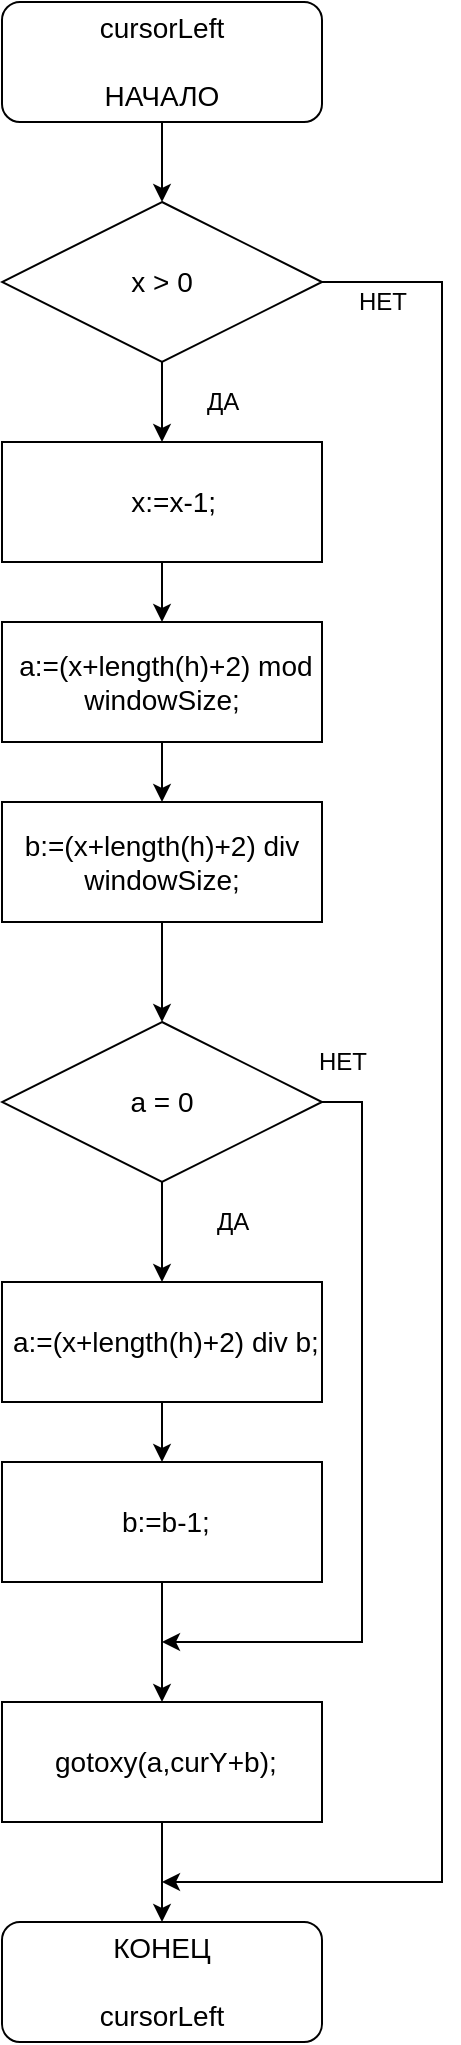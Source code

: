 <mxfile version="14.6.10" type="device"><diagram id="Rapetdet36kQISBLCbAA" name="Page-1"><mxGraphModel dx="1673" dy="829" grid="1" gridSize="10" guides="1" tooltips="1" connect="1" arrows="1" fold="1" page="1" pageScale="1" pageWidth="827" pageHeight="1169" math="0" shadow="0"><root><mxCell id="0"/><mxCell id="1" parent="0"/><mxCell id="ioQritZnKDzmdr9xHZJg-3" style="edgeStyle=orthogonalEdgeStyle;rounded=0;orthogonalLoop=1;jettySize=auto;html=1;exitX=0.5;exitY=1;exitDx=0;exitDy=0;entryX=0.5;entryY=0;entryDx=0;entryDy=0;" edge="1" parent="1" source="ioQritZnKDzmdr9xHZJg-1" target="ioQritZnKDzmdr9xHZJg-2"><mxGeometry relative="1" as="geometry"/></mxCell><mxCell id="ioQritZnKDzmdr9xHZJg-1" value="&lt;font style=&quot;font-size: 14px&quot;&gt;cursorLeft&lt;br&gt;&lt;br&gt;НАЧАЛО&lt;/font&gt;" style="rounded=1;whiteSpace=wrap;html=1;" vertex="1" parent="1"><mxGeometry x="40" y="40" width="160" height="60" as="geometry"/></mxCell><mxCell id="ioQritZnKDzmdr9xHZJg-8" style="edgeStyle=orthogonalEdgeStyle;rounded=0;orthogonalLoop=1;jettySize=auto;html=1;exitX=0.5;exitY=1;exitDx=0;exitDy=0;entryX=0.5;entryY=0;entryDx=0;entryDy=0;" edge="1" parent="1" source="ioQritZnKDzmdr9xHZJg-2" target="ioQritZnKDzmdr9xHZJg-7"><mxGeometry relative="1" as="geometry"/></mxCell><mxCell id="ioQritZnKDzmdr9xHZJg-26" style="edgeStyle=orthogonalEdgeStyle;rounded=0;orthogonalLoop=1;jettySize=auto;html=1;exitX=1;exitY=0.5;exitDx=0;exitDy=0;" edge="1" parent="1" source="ioQritZnKDzmdr9xHZJg-2"><mxGeometry relative="1" as="geometry"><mxPoint x="120" y="980" as="targetPoint"/><Array as="points"><mxPoint x="260" y="180"/><mxPoint x="260" y="980"/></Array></mxGeometry></mxCell><mxCell id="ioQritZnKDzmdr9xHZJg-2" value="&lt;span style=&quot;font-size: 14px&quot;&gt;x &amp;gt; 0&lt;/span&gt;" style="rhombus;whiteSpace=wrap;html=1;" vertex="1" parent="1"><mxGeometry x="40" y="140" width="160" height="80" as="geometry"/></mxCell><mxCell id="ioQritZnKDzmdr9xHZJg-13" style="edgeStyle=orthogonalEdgeStyle;rounded=0;orthogonalLoop=1;jettySize=auto;html=1;exitX=0.5;exitY=1;exitDx=0;exitDy=0;entryX=0.5;entryY=0;entryDx=0;entryDy=0;" edge="1" parent="1" source="ioQritZnKDzmdr9xHZJg-5" target="ioQritZnKDzmdr9xHZJg-12"><mxGeometry relative="1" as="geometry"/></mxCell><mxCell id="ioQritZnKDzmdr9xHZJg-5" value="&lt;span style=&quot;font-size: 14px&quot;&gt;b:=(x+length(h)+2) div windowSize;&lt;/span&gt;" style="rounded=0;whiteSpace=wrap;html=1;" vertex="1" parent="1"><mxGeometry x="40" y="440" width="160" height="60" as="geometry"/></mxCell><mxCell id="ioQritZnKDzmdr9xHZJg-10" style="edgeStyle=orthogonalEdgeStyle;rounded=0;orthogonalLoop=1;jettySize=auto;html=1;exitX=0.5;exitY=1;exitDx=0;exitDy=0;entryX=0.5;entryY=0;entryDx=0;entryDy=0;" edge="1" parent="1" source="ioQritZnKDzmdr9xHZJg-6" target="ioQritZnKDzmdr9xHZJg-5"><mxGeometry relative="1" as="geometry"/></mxCell><mxCell id="ioQritZnKDzmdr9xHZJg-6" value="&lt;span style=&quot;font-size: 14px&quot;&gt;&amp;nbsp;a:=(x+length(h)+2) mod windowSize;&lt;/span&gt;" style="rounded=0;whiteSpace=wrap;html=1;" vertex="1" parent="1"><mxGeometry x="40" y="350" width="160" height="60" as="geometry"/></mxCell><mxCell id="ioQritZnKDzmdr9xHZJg-9" style="edgeStyle=orthogonalEdgeStyle;rounded=0;orthogonalLoop=1;jettySize=auto;html=1;exitX=0.5;exitY=1;exitDx=0;exitDy=0;entryX=0.5;entryY=0;entryDx=0;entryDy=0;" edge="1" parent="1" source="ioQritZnKDzmdr9xHZJg-7" target="ioQritZnKDzmdr9xHZJg-6"><mxGeometry relative="1" as="geometry"/></mxCell><mxCell id="ioQritZnKDzmdr9xHZJg-7" value="&lt;span style=&quot;font-size: 14px&quot;&gt;&amp;nbsp; &amp;nbsp;x:=x-1;&lt;/span&gt;" style="rounded=0;whiteSpace=wrap;html=1;" vertex="1" parent="1"><mxGeometry x="40" y="260" width="160" height="60" as="geometry"/></mxCell><mxCell id="ioQritZnKDzmdr9xHZJg-11" value="ДА" style="text;html=1;align=center;verticalAlign=middle;resizable=0;points=[];autosize=1;strokeColor=none;" vertex="1" parent="1"><mxGeometry x="135" y="230" width="30" height="20" as="geometry"/></mxCell><mxCell id="ioQritZnKDzmdr9xHZJg-20" style="edgeStyle=orthogonalEdgeStyle;rounded=0;orthogonalLoop=1;jettySize=auto;html=1;exitX=0.5;exitY=1;exitDx=0;exitDy=0;entryX=0.5;entryY=0;entryDx=0;entryDy=0;" edge="1" parent="1" source="ioQritZnKDzmdr9xHZJg-12" target="ioQritZnKDzmdr9xHZJg-19"><mxGeometry relative="1" as="geometry"/></mxCell><mxCell id="ioQritZnKDzmdr9xHZJg-22" style="edgeStyle=orthogonalEdgeStyle;rounded=0;orthogonalLoop=1;jettySize=auto;html=1;exitX=1;exitY=0.5;exitDx=0;exitDy=0;" edge="1" parent="1" source="ioQritZnKDzmdr9xHZJg-12"><mxGeometry relative="1" as="geometry"><mxPoint x="120" y="860" as="targetPoint"/><Array as="points"><mxPoint x="220" y="590"/><mxPoint x="220" y="860"/></Array></mxGeometry></mxCell><mxCell id="ioQritZnKDzmdr9xHZJg-12" value="&lt;span style=&quot;font-size: 14px&quot;&gt;a = 0&lt;/span&gt;" style="rhombus;whiteSpace=wrap;html=1;" vertex="1" parent="1"><mxGeometry x="40" y="550" width="160" height="80" as="geometry"/></mxCell><mxCell id="ioQritZnKDzmdr9xHZJg-25" style="edgeStyle=orthogonalEdgeStyle;rounded=0;orthogonalLoop=1;jettySize=auto;html=1;exitX=0.5;exitY=1;exitDx=0;exitDy=0;" edge="1" parent="1" source="ioQritZnKDzmdr9xHZJg-15" target="ioQritZnKDzmdr9xHZJg-24"><mxGeometry relative="1" as="geometry"/></mxCell><mxCell id="ioQritZnKDzmdr9xHZJg-15" value="&lt;span style=&quot;font-size: 14px&quot;&gt;&amp;nbsp;gotoxy(a,curY+b);&lt;/span&gt;" style="rounded=0;whiteSpace=wrap;html=1;" vertex="1" parent="1"><mxGeometry x="40" y="890" width="160" height="60" as="geometry"/></mxCell><mxCell id="ioQritZnKDzmdr9xHZJg-16" style="edgeStyle=orthogonalEdgeStyle;rounded=0;orthogonalLoop=1;jettySize=auto;html=1;exitX=0.5;exitY=1;exitDx=0;exitDy=0;entryX=0.5;entryY=0;entryDx=0;entryDy=0;" edge="1" parent="1" source="ioQritZnKDzmdr9xHZJg-17" target="ioQritZnKDzmdr9xHZJg-15"><mxGeometry relative="1" as="geometry"/></mxCell><mxCell id="ioQritZnKDzmdr9xHZJg-17" value="&lt;span style=&quot;font-size: 14px&quot;&gt;&amp;nbsp;b:=b-1;&lt;/span&gt;" style="rounded=0;whiteSpace=wrap;html=1;" vertex="1" parent="1"><mxGeometry x="40" y="770" width="160" height="60" as="geometry"/></mxCell><mxCell id="ioQritZnKDzmdr9xHZJg-18" style="edgeStyle=orthogonalEdgeStyle;rounded=0;orthogonalLoop=1;jettySize=auto;html=1;exitX=0.5;exitY=1;exitDx=0;exitDy=0;entryX=0.5;entryY=0;entryDx=0;entryDy=0;" edge="1" parent="1" source="ioQritZnKDzmdr9xHZJg-19" target="ioQritZnKDzmdr9xHZJg-17"><mxGeometry relative="1" as="geometry"/></mxCell><mxCell id="ioQritZnKDzmdr9xHZJg-19" value="&lt;span style=&quot;font-size: 14px&quot;&gt;&amp;nbsp;a:=(x+length(h)+2) div b;&lt;/span&gt;" style="rounded=0;whiteSpace=wrap;html=1;" vertex="1" parent="1"><mxGeometry x="40" y="680" width="160" height="60" as="geometry"/></mxCell><mxCell id="ioQritZnKDzmdr9xHZJg-21" value="ДА" style="text;html=1;align=center;verticalAlign=middle;resizable=0;points=[];autosize=1;strokeColor=none;" vertex="1" parent="1"><mxGeometry x="140" y="640" width="30" height="20" as="geometry"/></mxCell><mxCell id="ioQritZnKDzmdr9xHZJg-23" value="НЕТ" style="text;html=1;align=center;verticalAlign=middle;resizable=0;points=[];autosize=1;strokeColor=none;" vertex="1" parent="1"><mxGeometry x="190" y="560" width="40" height="20" as="geometry"/></mxCell><mxCell id="ioQritZnKDzmdr9xHZJg-24" value="&lt;font style=&quot;font-size: 14px&quot;&gt;КОНЕЦ&lt;br&gt;&lt;br&gt;cursorLeft&lt;br&gt;&lt;/font&gt;" style="rounded=1;whiteSpace=wrap;html=1;" vertex="1" parent="1"><mxGeometry x="40" y="1000" width="160" height="60" as="geometry"/></mxCell><mxCell id="ioQritZnKDzmdr9xHZJg-27" value="НЕТ" style="text;html=1;align=center;verticalAlign=middle;resizable=0;points=[];autosize=1;strokeColor=none;" vertex="1" parent="1"><mxGeometry x="210" y="180" width="40" height="20" as="geometry"/></mxCell></root></mxGraphModel></diagram></mxfile>